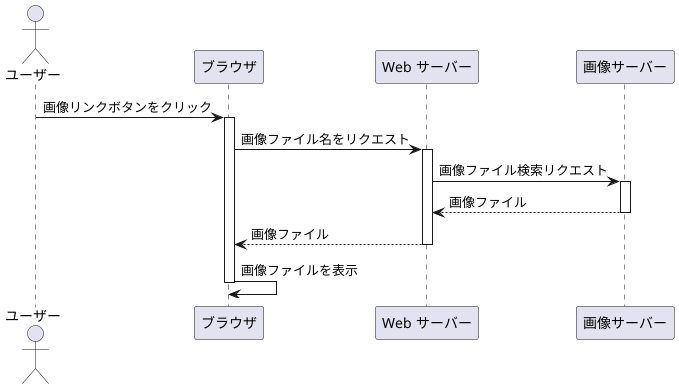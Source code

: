 @startuml 演習4-6
actor ユーザー
participant ブラウザ
participant "Web サーバー" as Webサーバー
participant "画像サーバー" as 画像サーバー

ユーザー -> ブラウザ: 画像リンクボタンをクリック
activate ブラウザ

ブラウザ -> Webサーバー: 画像ファイル名をリクエスト
activate Webサーバー

Webサーバー -> 画像サーバー: 画像ファイル検索リクエスト
activate 画像サーバー

画像サーバー --> Webサーバー: 画像ファイル
deactivate 画像サーバー

Webサーバー --> ブラウザ: 画像ファイル
deactivate Webサーバー

ブラウザ -> ブラウザ: 画像ファイルを表示
deactivate ブラウザ
@enduml
